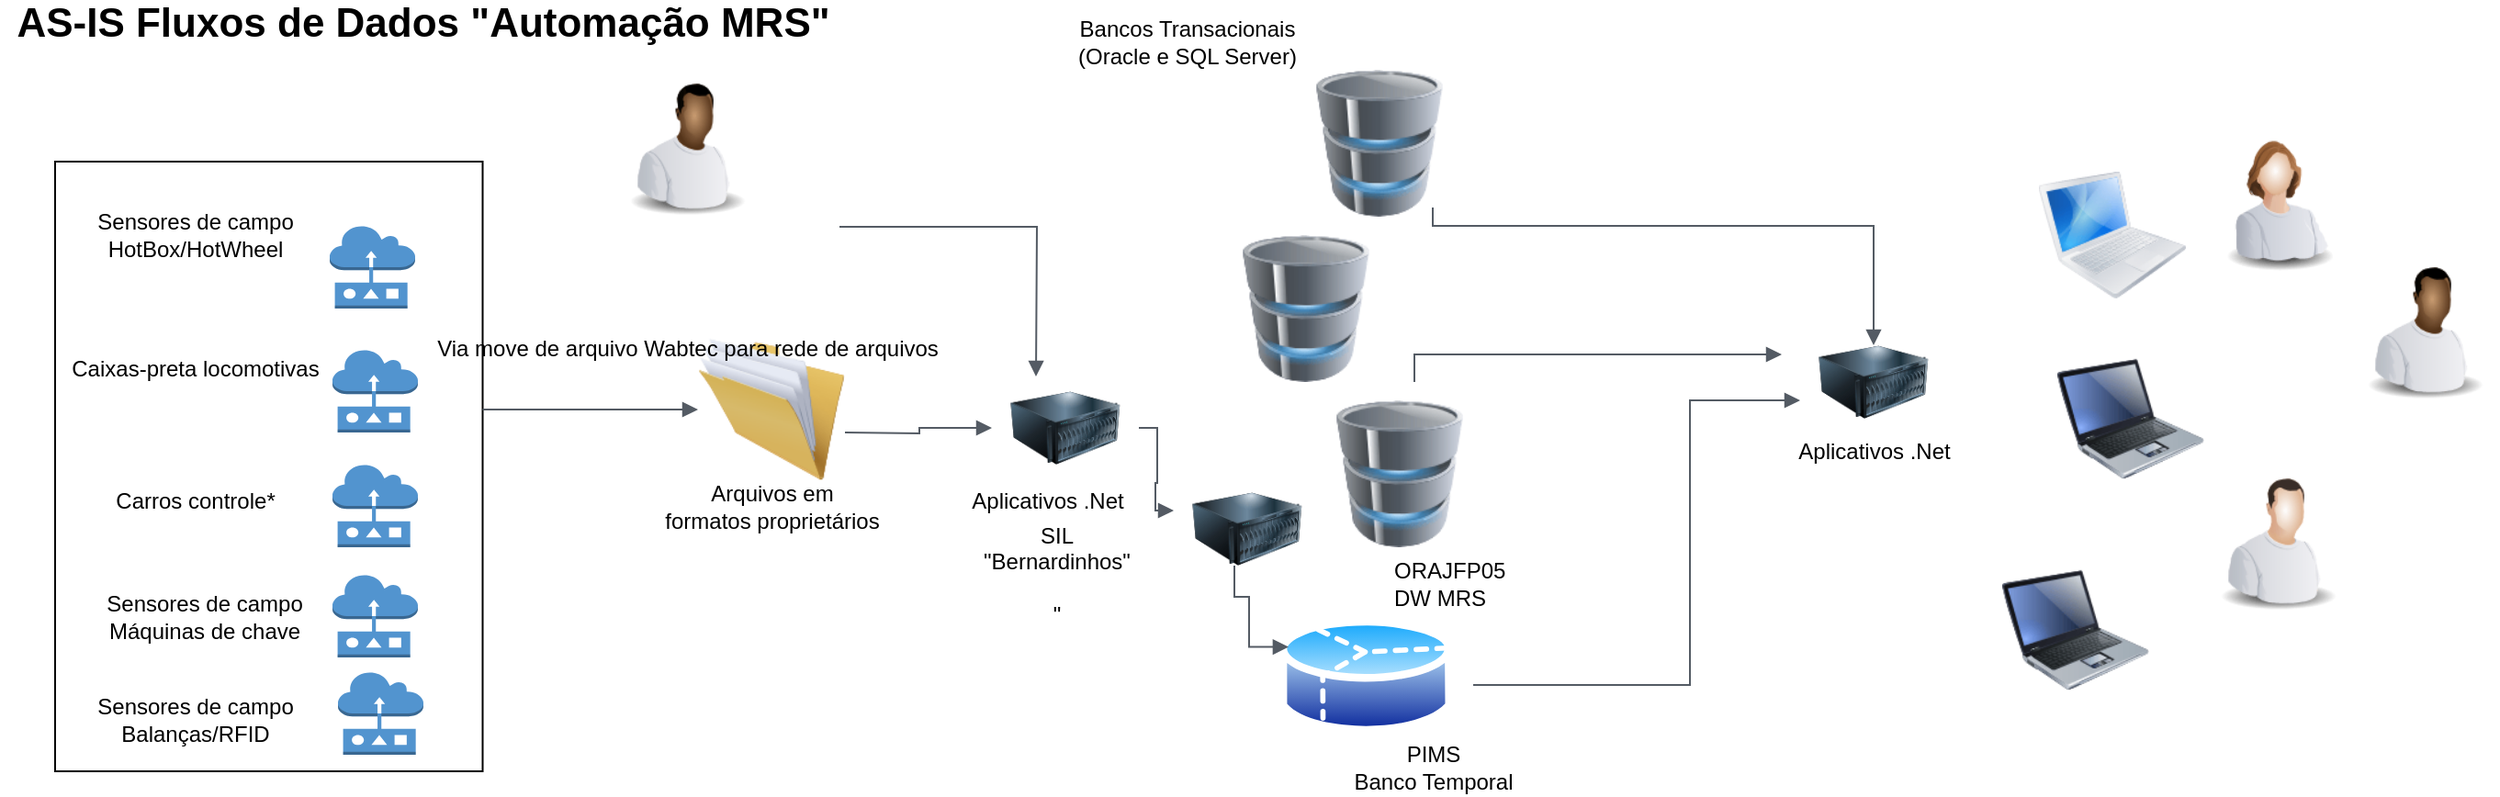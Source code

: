 <mxfile version="13.1.1" type="github">
  <diagram id="inYkrisZdpCWvH0mylS8" name="Page-1">
    <mxGraphModel dx="1935" dy="482" grid="0" gridSize="10" guides="1" tooltips="1" connect="1" arrows="1" fold="1" page="1" pageScale="1" pageWidth="827" pageHeight="1169" math="0" shadow="0">
      <root>
        <mxCell id="0" />
        <mxCell id="1" parent="0" />
        <mxCell id="RXSV1Uk0eHtwvKKWFPpZ-33" value="" style="rounded=0;whiteSpace=wrap;html=1;align=left;" parent="1" vertex="1">
          <mxGeometry x="20" y="105" width="232.75" height="332" as="geometry" />
        </mxCell>
        <mxCell id="4Zabpoj7PgC8b4IljEoc-7" value="" style="image;html=1;labelBackgroundColor=#ffffff;image=img/lib/clip_art/computers/Database_128x128.png" parent="1" vertex="1">
          <mxGeometry x="701" y="55" width="80" height="80" as="geometry" />
        </mxCell>
        <mxCell id="4Zabpoj7PgC8b4IljEoc-8" value="" style="image;html=1;labelBackgroundColor=#ffffff;image=img/lib/clip_art/computers/Database_128x128.png" parent="1" vertex="1">
          <mxGeometry x="661" y="145" width="80" height="80" as="geometry" />
        </mxCell>
        <mxCell id="4Zabpoj7PgC8b4IljEoc-9" value="" style="image;html=1;labelBackgroundColor=#ffffff;image=img/lib/clip_art/computers/Database_128x128.png" parent="1" vertex="1">
          <mxGeometry x="712" y="235" width="80" height="80" as="geometry" />
        </mxCell>
        <mxCell id="4Zabpoj7PgC8b4IljEoc-14" value="&lt;font size=&quot;1&quot;&gt;&lt;b style=&quot;font-size: 22px&quot;&gt;AS-IS Fluxos de Dados &quot;Automação MRS&quot;&lt;/b&gt;&lt;/font&gt;" style="text;html=1;resizable=0;autosize=1;align=center;verticalAlign=middle;points=[];fillColor=none;strokeColor=none;rounded=0;" parent="1" vertex="1">
          <mxGeometry x="-10" y="20" width="460" height="20" as="geometry" />
        </mxCell>
        <mxCell id="YMRhmF-9sDAdHVnkn950-1" value="ORAJFP05&lt;br&gt;DW MRS" style="text;html=1;resizable=0;autosize=1;align=left;verticalAlign=middle;points=[];fillColor=none;strokeColor=none;rounded=0;textDirection=ltr;" parent="1" vertex="1">
          <mxGeometry x="747" y="320" width="80" height="30" as="geometry" />
        </mxCell>
        <mxCell id="YMRhmF-9sDAdHVnkn950-13" value="" style="image;html=1;labelBackgroundColor=#ffffff;image=img/lib/clip_art/computers/Server_128x128.png;align=left;" parent="1" vertex="1">
          <mxGeometry x="530" y="230" width="80" height="40" as="geometry" />
        </mxCell>
        <mxCell id="YMRhmF-9sDAdHVnkn950-29" value="" style="image;html=1;labelBackgroundColor=#ffffff;image=img/lib/clip_art/general/Full_Folder_128x128.png;align=left;" parent="1" vertex="1">
          <mxGeometry x="370" y="200" width="80" height="80" as="geometry" />
        </mxCell>
        <mxCell id="YMRhmF-9sDAdHVnkn950-58" value="Bancos Transacionais&lt;br&gt;(Oracle e SQL Server)" style="text;html=1;resizable=0;autosize=1;align=center;verticalAlign=middle;points=[];fillColor=none;strokeColor=none;rounded=0;" parent="1" vertex="1">
          <mxGeometry x="571" y="25" width="130" height="30" as="geometry" />
        </mxCell>
        <mxCell id="RXSV1Uk0eHtwvKKWFPpZ-1" value="" style="outlineConnect=0;dashed=0;verticalLabelPosition=bottom;verticalAlign=top;align=center;html=1;shape=mxgraph.aws3.sensor;fillColor=#5294CF;gradientColor=none;" parent="1" vertex="1">
          <mxGeometry x="169.5" y="140" width="46.5" height="45" as="geometry" />
        </mxCell>
        <mxCell id="RXSV1Uk0eHtwvKKWFPpZ-2" value="" style="outlineConnect=0;dashed=0;verticalLabelPosition=bottom;verticalAlign=top;align=center;html=1;shape=mxgraph.aws3.sensor;fillColor=#5294CF;gradientColor=none;" parent="1" vertex="1">
          <mxGeometry x="171" y="207.5" width="46.5" height="45" as="geometry" />
        </mxCell>
        <mxCell id="RXSV1Uk0eHtwvKKWFPpZ-3" value="" style="outlineConnect=0;dashed=0;verticalLabelPosition=bottom;verticalAlign=top;align=center;html=1;shape=mxgraph.aws3.sensor;fillColor=#5294CF;gradientColor=none;" parent="1" vertex="1">
          <mxGeometry x="171" y="270" width="46.5" height="45" as="geometry" />
        </mxCell>
        <mxCell id="RXSV1Uk0eHtwvKKWFPpZ-8" value="Sensores de campo&lt;br&gt;HotBox/HotWheel" style="text;html=1;resizable=0;autosize=1;align=center;verticalAlign=middle;points=[];fillColor=none;strokeColor=none;rounded=0;" parent="1" vertex="1">
          <mxGeometry x="36" y="130" width="120" height="30" as="geometry" />
        </mxCell>
        <mxCell id="RXSV1Uk0eHtwvKKWFPpZ-9" value="Caixas-preta locomotivas" style="text;html=1;resizable=0;autosize=1;align=center;verticalAlign=middle;points=[];fillColor=none;strokeColor=none;rounded=0;" parent="1" vertex="1">
          <mxGeometry x="21" y="207.5" width="150" height="20" as="geometry" />
        </mxCell>
        <mxCell id="RXSV1Uk0eHtwvKKWFPpZ-11" value="Carros controle*" style="text;html=1;resizable=0;autosize=1;align=center;verticalAlign=middle;points=[];fillColor=none;strokeColor=none;rounded=0;" parent="1" vertex="1">
          <mxGeometry x="46" y="280" width="100" height="20" as="geometry" />
        </mxCell>
        <mxCell id="RXSV1Uk0eHtwvKKWFPpZ-13" value="Arquivos em &lt;br&gt;formatos proprietários" style="text;html=1;resizable=0;autosize=1;align=center;verticalAlign=middle;points=[];fillColor=none;strokeColor=none;rounded=0;" parent="1" vertex="1">
          <mxGeometry x="345" y="277.5" width="130" height="30" as="geometry" />
        </mxCell>
        <mxCell id="RXSV1Uk0eHtwvKKWFPpZ-16" value="Aplicativos .Net" style="text;html=1;resizable=0;autosize=1;align=center;verticalAlign=middle;points=[];fillColor=none;strokeColor=none;rounded=0;" parent="1" vertex="1">
          <mxGeometry x="510" y="280" width="100" height="20" as="geometry" />
        </mxCell>
        <mxCell id="RXSV1Uk0eHtwvKKWFPpZ-17" value="" style="edgeStyle=orthogonalEdgeStyle;html=1;endArrow=block;elbow=vertical;startArrow=none;endFill=1;strokeColor=#545B64;rounded=0;align=left;" parent="1" target="YMRhmF-9sDAdHVnkn950-13" edge="1">
          <mxGeometry width="100" relative="1" as="geometry">
            <mxPoint x="450" y="252.5" as="sourcePoint" />
            <mxPoint x="590" y="263.5" as="targetPoint" />
            <Array as="points" />
          </mxGeometry>
        </mxCell>
        <mxCell id="RXSV1Uk0eHtwvKKWFPpZ-18" value="" style="aspect=fixed;perimeter=ellipsePerimeter;html=1;align=center;shadow=0;dashed=0;spacingTop=3;image;image=img/lib/active_directory/database_partition_3.svg;" parent="1" vertex="1">
          <mxGeometry x="686.41" y="350" width="94.59" height="70" as="geometry" />
        </mxCell>
        <mxCell id="RXSV1Uk0eHtwvKKWFPpZ-19" value="PIMS&lt;br&gt;Banco Temporal" style="text;html=1;resizable=0;autosize=1;align=center;verticalAlign=middle;points=[];fillColor=none;strokeColor=none;rounded=0;" parent="1" vertex="1">
          <mxGeometry x="720" y="420" width="100" height="30" as="geometry" />
        </mxCell>
        <mxCell id="RXSV1Uk0eHtwvKKWFPpZ-20" value="" style="edgeStyle=orthogonalEdgeStyle;html=1;endArrow=block;elbow=vertical;startArrow=none;endFill=1;strokeColor=#545B64;rounded=0;align=left;entryX=0;entryY=0.25;entryDx=0;entryDy=0;" parent="1" source="pSAQ2HHHKy2pS9uXJTof-12" target="RXSV1Uk0eHtwvKKWFPpZ-18" edge="1">
          <mxGeometry width="100" relative="1" as="geometry">
            <mxPoint x="530" y="382.5" as="sourcePoint" />
            <mxPoint x="610" y="380" as="targetPoint" />
            <Array as="points">
              <mxPoint x="662" y="342" />
              <mxPoint x="670" y="342" />
              <mxPoint x="670" y="370" />
            </Array>
          </mxGeometry>
        </mxCell>
        <mxCell id="RXSV1Uk0eHtwvKKWFPpZ-21" value="" style="image;html=1;labelBackgroundColor=#ffffff;image=img/lib/clip_art/computers/Server_128x128.png;align=left;" parent="1" vertex="1">
          <mxGeometry x="970" y="205" width="80" height="40" as="geometry" />
        </mxCell>
        <mxCell id="RXSV1Uk0eHtwvKKWFPpZ-22" value="Aplicativos .Net" style="text;html=1;resizable=0;autosize=1;align=center;verticalAlign=middle;points=[];fillColor=none;strokeColor=none;rounded=0;" parent="1" vertex="1">
          <mxGeometry x="960" y="252.5" width="100" height="20" as="geometry" />
        </mxCell>
        <mxCell id="RXSV1Uk0eHtwvKKWFPpZ-23" value="" style="edgeStyle=orthogonalEdgeStyle;html=1;endArrow=block;elbow=vertical;startArrow=none;endFill=1;strokeColor=#545B64;rounded=0;align=left;" parent="1" target="RXSV1Uk0eHtwvKKWFPpZ-21" edge="1">
          <mxGeometry width="100" relative="1" as="geometry">
            <mxPoint x="770" y="130" as="sourcePoint" />
            <mxPoint x="862.214" y="310.001" as="targetPoint" />
            <Array as="points">
              <mxPoint x="770" y="140" />
              <mxPoint x="1010" y="140" />
            </Array>
          </mxGeometry>
        </mxCell>
        <mxCell id="RXSV1Uk0eHtwvKKWFPpZ-25" value="" style="edgeStyle=orthogonalEdgeStyle;html=1;endArrow=block;elbow=vertical;startArrow=none;endFill=1;strokeColor=#545B64;rounded=0;align=left;entryX=0;entryY=0.75;entryDx=0;entryDy=0;" parent="1" target="RXSV1Uk0eHtwvKKWFPpZ-21" edge="1">
          <mxGeometry width="100" relative="1" as="geometry">
            <mxPoint x="792" y="390" as="sourcePoint" />
            <mxPoint x="981" y="409.63" as="targetPoint" />
            <Array as="points">
              <mxPoint x="910" y="390" />
              <mxPoint x="910" y="235" />
            </Array>
          </mxGeometry>
        </mxCell>
        <mxCell id="RXSV1Uk0eHtwvKKWFPpZ-26" value="" style="edgeStyle=orthogonalEdgeStyle;html=1;endArrow=block;elbow=vertical;startArrow=none;endFill=1;strokeColor=#545B64;rounded=0;align=left;" parent="1" edge="1">
          <mxGeometry width="100" relative="1" as="geometry">
            <mxPoint x="760" y="225" as="sourcePoint" />
            <mxPoint x="960" y="210" as="targetPoint" />
            <Array as="points">
              <mxPoint x="760" y="210" />
            </Array>
          </mxGeometry>
        </mxCell>
        <mxCell id="RXSV1Uk0eHtwvKKWFPpZ-27" value="" style="image;html=1;labelBackgroundColor=#ffffff;image=img/lib/clip_art/people/Worker_Black_128x128.png;align=left;" parent="1" vertex="1">
          <mxGeometry x="1270" y="155" width="80" height="80" as="geometry" />
        </mxCell>
        <mxCell id="RXSV1Uk0eHtwvKKWFPpZ-28" value="" style="image;html=1;labelBackgroundColor=#ffffff;image=img/lib/clip_art/people/Worker_Man_128x128.png;align=left;" parent="1" vertex="1">
          <mxGeometry x="1190" y="270" width="80" height="80" as="geometry" />
        </mxCell>
        <mxCell id="RXSV1Uk0eHtwvKKWFPpZ-29" value="" style="image;html=1;labelBackgroundColor=#ffffff;image=img/lib/clip_art/people/Worker_Woman_128x128.png;align=left;" parent="1" vertex="1">
          <mxGeometry x="1190" y="85" width="80" height="80" as="geometry" />
        </mxCell>
        <mxCell id="RXSV1Uk0eHtwvKKWFPpZ-30" value="" style="image;html=1;labelBackgroundColor=#ffffff;image=img/lib/clip_art/computers/MacBook_128x128.png;align=left;" parent="1" vertex="1">
          <mxGeometry x="1100" y="105" width="80" height="80" as="geometry" />
        </mxCell>
        <mxCell id="RXSV1Uk0eHtwvKKWFPpZ-31" value="" style="image;html=1;labelBackgroundColor=#ffffff;image=img/lib/clip_art/computers/Laptop_128x128.png;align=left;" parent="1" vertex="1">
          <mxGeometry x="1110" y="205" width="80" height="80" as="geometry" />
        </mxCell>
        <mxCell id="RXSV1Uk0eHtwvKKWFPpZ-32" value="" style="image;html=1;labelBackgroundColor=#ffffff;image=img/lib/clip_art/computers/Laptop_128x128.png;align=left;" parent="1" vertex="1">
          <mxGeometry x="1080" y="320" width="80" height="80" as="geometry" />
        </mxCell>
        <mxCell id="pSAQ2HHHKy2pS9uXJTof-1" value="" style="outlineConnect=0;dashed=0;verticalLabelPosition=bottom;verticalAlign=top;align=center;html=1;shape=mxgraph.aws3.sensor;fillColor=#5294CF;gradientColor=none;" vertex="1" parent="1">
          <mxGeometry x="171" y="330" width="46.5" height="45" as="geometry" />
        </mxCell>
        <mxCell id="pSAQ2HHHKy2pS9uXJTof-2" value="Sensores de campo&lt;br&gt;Máquinas de chave&lt;br&gt;" style="text;html=1;resizable=0;autosize=1;align=center;verticalAlign=middle;points=[];fillColor=none;strokeColor=none;rounded=0;" vertex="1" parent="1">
          <mxGeometry x="42" y="337" width="117" height="32" as="geometry" />
        </mxCell>
        <mxCell id="pSAQ2HHHKy2pS9uXJTof-3" value="" style="outlineConnect=0;dashed=0;verticalLabelPosition=bottom;verticalAlign=top;align=center;html=1;shape=mxgraph.aws3.sensor;fillColor=#5294CF;gradientColor=none;" vertex="1" parent="1">
          <mxGeometry x="174" y="383" width="46.5" height="45" as="geometry" />
        </mxCell>
        <mxCell id="pSAQ2HHHKy2pS9uXJTof-4" value="Sensores de campo&lt;br&gt;Balanças/RFID" style="text;html=1;resizable=0;autosize=1;align=center;verticalAlign=middle;points=[];fillColor=none;strokeColor=none;rounded=0;" vertex="1" parent="1">
          <mxGeometry x="37.5" y="393" width="117" height="32" as="geometry" />
        </mxCell>
        <mxCell id="pSAQ2HHHKy2pS9uXJTof-6" value="SIL &lt;br&gt;&quot;Bernardinhos&quot;&lt;br&gt;&lt;br&gt;&quot;" style="text;html=1;resizable=0;autosize=1;align=center;verticalAlign=middle;points=[];fillColor=none;strokeColor=none;rounded=0;" vertex="1" parent="1">
          <mxGeometry x="520" y="300" width="90" height="60" as="geometry" />
        </mxCell>
        <mxCell id="pSAQ2HHHKy2pS9uXJTof-7" value="" style="image;html=1;labelBackgroundColor=#ffffff;image=img/lib/clip_art/people/Worker_Black_128x128.png;align=left;" vertex="1" parent="1">
          <mxGeometry x="324" y="55" width="80" height="80" as="geometry" />
        </mxCell>
        <mxCell id="pSAQ2HHHKy2pS9uXJTof-8" value="" style="shape=image;html=1;verticalAlign=top;verticalLabelPosition=bottom;labelBackgroundColor=#ffffff;imageAspect=0;aspect=fixed;image=https://cdn1.iconfinder.com/data/icons/CrystalClear/128x128/devices/usbpendrive_unmount.png" vertex="1" parent="1">
          <mxGeometry x="398" y="116" width="49" height="49" as="geometry" />
        </mxCell>
        <mxCell id="pSAQ2HHHKy2pS9uXJTof-9" value="" style="edgeStyle=orthogonalEdgeStyle;html=1;endArrow=block;elbow=vertical;startArrow=none;endFill=1;strokeColor=#545B64;rounded=0;align=left;exitX=1;exitY=0.5;exitDx=0;exitDy=0;" edge="1" parent="1" source="pSAQ2HHHKy2pS9uXJTof-8">
          <mxGeometry width="100" relative="1" as="geometry">
            <mxPoint x="460" y="262.5" as="sourcePoint" />
            <mxPoint x="554" y="222" as="targetPoint" />
            <Array as="points" />
          </mxGeometry>
        </mxCell>
        <mxCell id="pSAQ2HHHKy2pS9uXJTof-10" value="" style="edgeStyle=orthogonalEdgeStyle;html=1;endArrow=block;elbow=vertical;startArrow=none;endFill=1;strokeColor=#545B64;rounded=0;align=left;" edge="1" parent="1" source="RXSV1Uk0eHtwvKKWFPpZ-33" target="YMRhmF-9sDAdHVnkn950-29">
          <mxGeometry width="100" relative="1" as="geometry">
            <mxPoint x="270" y="241" as="sourcePoint" />
            <mxPoint x="377" y="322.5" as="targetPoint" />
            <Array as="points">
              <mxPoint x="277" y="240" />
              <mxPoint x="277" y="240" />
            </Array>
          </mxGeometry>
        </mxCell>
        <mxCell id="pSAQ2HHHKy2pS9uXJTof-11" value="Via move de arquivo Wabtec para rede de arquivos" style="text;html=1;resizable=0;autosize=1;align=center;verticalAlign=middle;points=[];fillColor=none;strokeColor=none;rounded=0;" vertex="1" parent="1">
          <mxGeometry x="222.5" y="198" width="283" height="18" as="geometry" />
        </mxCell>
        <mxCell id="pSAQ2HHHKy2pS9uXJTof-12" value="" style="image;html=1;labelBackgroundColor=#ffffff;image=img/lib/clip_art/computers/Server_128x128.png;align=left;" vertex="1" parent="1">
          <mxGeometry x="629" y="285" width="80" height="40" as="geometry" />
        </mxCell>
        <mxCell id="pSAQ2HHHKy2pS9uXJTof-13" value="" style="edgeStyle=orthogonalEdgeStyle;html=1;endArrow=block;elbow=vertical;startArrow=none;endFill=1;strokeColor=#545B64;rounded=0;align=left;entryX=0;entryY=0.25;entryDx=0;entryDy=0;" edge="1" parent="1" source="YMRhmF-9sDAdHVnkn950-13" target="pSAQ2HHHKy2pS9uXJTof-12">
          <mxGeometry width="100" relative="1" as="geometry">
            <mxPoint x="610" y="250" as="sourcePoint" />
            <mxPoint x="691.214" y="369.631" as="targetPoint" />
            <Array as="points" />
          </mxGeometry>
        </mxCell>
      </root>
    </mxGraphModel>
  </diagram>
</mxfile>
